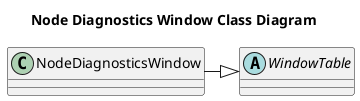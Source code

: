 @startuml
title "Node Diagnostics Window Class Diagram"
abstract WindowTable {
    
}
class NodeDiagnosticsWindow {

}
NodeDiagnosticsWindow -|> WindowTable
@enduml